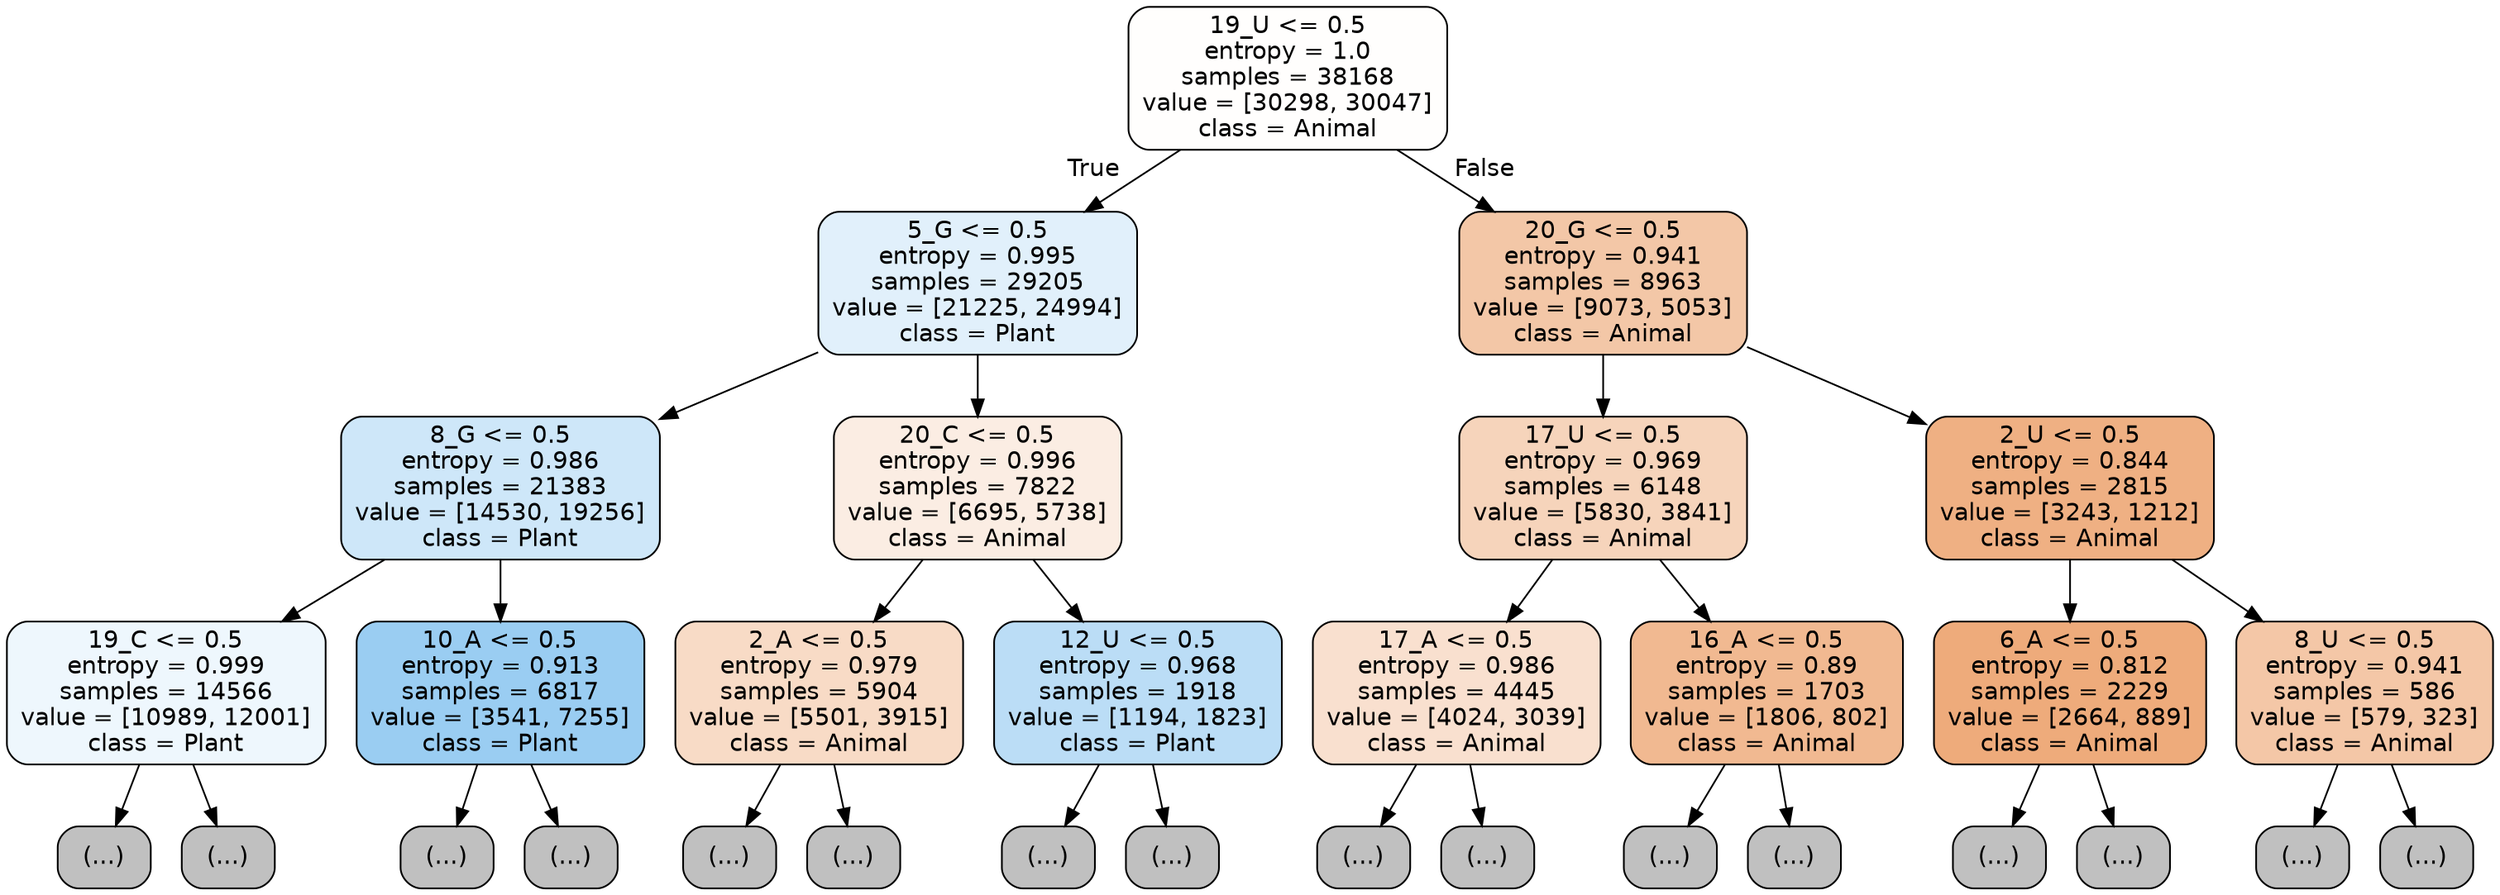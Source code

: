 digraph Tree {
node [shape=box, style="filled, rounded", color="black", fontname="helvetica"] ;
edge [fontname="helvetica"] ;
0 [label="19_U <= 0.5\nentropy = 1.0\nsamples = 38168\nvalue = [30298, 30047]\nclass = Animal", fillcolor="#fffefd"] ;
1 [label="5_G <= 0.5\nentropy = 0.995\nsamples = 29205\nvalue = [21225, 24994]\nclass = Plant", fillcolor="#e1f0fb"] ;
0 -> 1 [labeldistance=2.5, labelangle=45, headlabel="True"] ;
2 [label="8_G <= 0.5\nentropy = 0.986\nsamples = 21383\nvalue = [14530, 19256]\nclass = Plant", fillcolor="#cee7f9"] ;
1 -> 2 ;
3 [label="19_C <= 0.5\nentropy = 0.999\nsamples = 14566\nvalue = [10989, 12001]\nclass = Plant", fillcolor="#eef7fd"] ;
2 -> 3 ;
4 [label="(...)", fillcolor="#C0C0C0"] ;
3 -> 4 ;
4235 [label="(...)", fillcolor="#C0C0C0"] ;
3 -> 4235 ;
6642 [label="10_A <= 0.5\nentropy = 0.913\nsamples = 6817\nvalue = [3541, 7255]\nclass = Plant", fillcolor="#9acdf2"] ;
2 -> 6642 ;
6643 [label="(...)", fillcolor="#C0C0C0"] ;
6642 -> 6643 ;
8406 [label="(...)", fillcolor="#C0C0C0"] ;
6642 -> 8406 ;
8957 [label="20_C <= 0.5\nentropy = 0.996\nsamples = 7822\nvalue = [6695, 5738]\nclass = Animal", fillcolor="#fbede3"] ;
1 -> 8957 ;
8958 [label="2_A <= 0.5\nentropy = 0.979\nsamples = 5904\nvalue = [5501, 3915]\nclass = Animal", fillcolor="#f8dbc6"] ;
8957 -> 8958 ;
8959 [label="(...)", fillcolor="#C0C0C0"] ;
8958 -> 8959 ;
11046 [label="(...)", fillcolor="#C0C0C0"] ;
8958 -> 11046 ;
11709 [label="12_U <= 0.5\nentropy = 0.968\nsamples = 1918\nvalue = [1194, 1823]\nclass = Plant", fillcolor="#bbddf6"] ;
8957 -> 11709 ;
11710 [label="(...)", fillcolor="#C0C0C0"] ;
11709 -> 11710 ;
12339 [label="(...)", fillcolor="#C0C0C0"] ;
11709 -> 12339 ;
12584 [label="20_G <= 0.5\nentropy = 0.941\nsamples = 8963\nvalue = [9073, 5053]\nclass = Animal", fillcolor="#f3c7a7"] ;
0 -> 12584 [labeldistance=2.5, labelangle=-45, headlabel="False"] ;
12585 [label="17_U <= 0.5\nentropy = 0.969\nsamples = 6148\nvalue = [5830, 3841]\nclass = Animal", fillcolor="#f6d4bb"] ;
12584 -> 12585 ;
12586 [label="17_A <= 0.5\nentropy = 0.986\nsamples = 4445\nvalue = [4024, 3039]\nclass = Animal", fillcolor="#f9e0cf"] ;
12585 -> 12586 ;
12587 [label="(...)", fillcolor="#C0C0C0"] ;
12586 -> 12587 ;
14176 [label="(...)", fillcolor="#C0C0C0"] ;
12586 -> 14176 ;
14893 [label="16_A <= 0.5\nentropy = 0.89\nsamples = 1703\nvalue = [1806, 802]\nclass = Animal", fillcolor="#f1b991"] ;
12585 -> 14893 ;
14894 [label="(...)", fillcolor="#C0C0C0"] ;
14893 -> 14894 ;
15517 [label="(...)", fillcolor="#C0C0C0"] ;
14893 -> 15517 ;
15750 [label="2_U <= 0.5\nentropy = 0.844\nsamples = 2815\nvalue = [3243, 1212]\nclass = Animal", fillcolor="#efb083"] ;
12584 -> 15750 ;
15751 [label="6_A <= 0.5\nentropy = 0.812\nsamples = 2229\nvalue = [2664, 889]\nclass = Animal", fillcolor="#eeab7b"] ;
15750 -> 15751 ;
15752 [label="(...)", fillcolor="#C0C0C0"] ;
15751 -> 15752 ;
16581 [label="(...)", fillcolor="#C0C0C0"] ;
15751 -> 16581 ;
16826 [label="8_U <= 0.5\nentropy = 0.941\nsamples = 586\nvalue = [579, 323]\nclass = Animal", fillcolor="#f4c7a7"] ;
15750 -> 16826 ;
16827 [label="(...)", fillcolor="#C0C0C0"] ;
16826 -> 16827 ;
17066 [label="(...)", fillcolor="#C0C0C0"] ;
16826 -> 17066 ;
}
